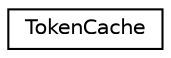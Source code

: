 digraph "Graphical Class Hierarchy"
{
 // LATEX_PDF_SIZE
  edge [fontname="Helvetica",fontsize="10",labelfontname="Helvetica",labelfontsize="10"];
  node [fontname="Helvetica",fontsize="10",shape=record];
  rankdir="LR";
  Node0 [label="TokenCache",height=0.2,width=0.4,color="black", fillcolor="white", style="filled",URL="$classTokenCache.html",tooltip=" "];
}
